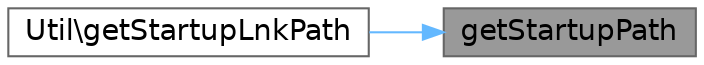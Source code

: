 digraph "getStartupPath"
{
 // LATEX_PDF_SIZE
  bgcolor="transparent";
  edge [fontname=Helvetica,fontsize=14,labelfontname=Helvetica,labelfontsize=14];
  node [fontname=Helvetica,fontsize=14,shape=box,height=0.2,width=0.4];
  rankdir="RL";
  Node1 [id="Node000001",label="getStartupPath",height=0.2,width=0.4,color="gray40", fillcolor="grey60", style="filled", fontcolor="black",tooltip=" "];
  Node1 -> Node2 [id="edge1_Node000001_Node000002",dir="back",color="steelblue1",style="solid",tooltip=" "];
  Node2 [id="Node000002",label="Util\\getStartupLnkPath",height=0.2,width=0.4,color="grey40", fillcolor="white", style="filled",URL="$d6/de4/classUtil.html#aea5fb7adc9a5e5878027175c8d4b9e06",tooltip=" "];
}
